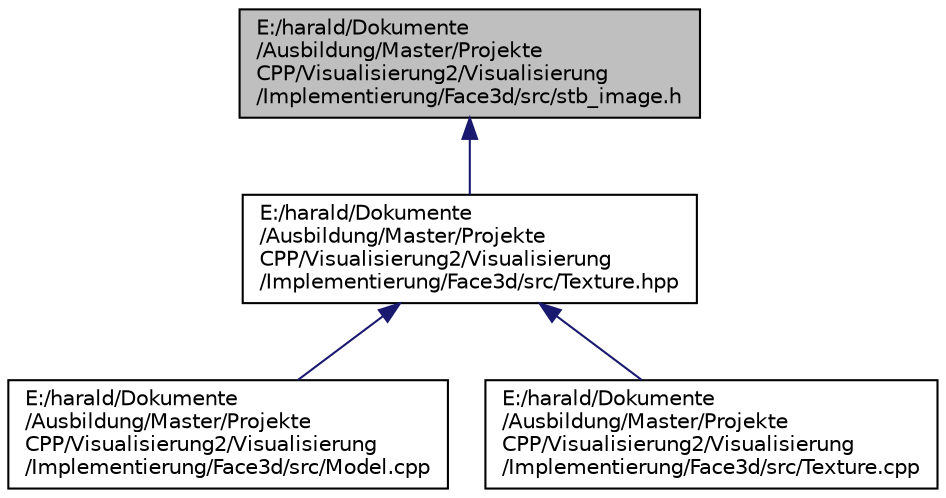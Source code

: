 digraph "E:/harald/Dokumente/Ausbildung/Master/ProjekteCPP/Visualisierung2/Visualisierung/Implementierung/Face3d/src/stb_image.h"
{
  edge [fontname="Helvetica",fontsize="10",labelfontname="Helvetica",labelfontsize="10"];
  node [fontname="Helvetica",fontsize="10",shape=record];
  Node1 [label="E:/harald/Dokumente\l/Ausbildung/Master/Projekte\lCPP/Visualisierung2/Visualisierung\l/Implementierung/Face3d/src/stb_image.h",height=0.2,width=0.4,color="black", fillcolor="grey75", style="filled", fontcolor="black"];
  Node1 -> Node2 [dir="back",color="midnightblue",fontsize="10",style="solid"];
  Node2 [label="E:/harald/Dokumente\l/Ausbildung/Master/Projekte\lCPP/Visualisierung2/Visualisierung\l/Implementierung/Face3d/src/Texture.hpp",height=0.2,width=0.4,color="black", fillcolor="white", style="filled",URL="$_texture_8hpp.html"];
  Node2 -> Node3 [dir="back",color="midnightblue",fontsize="10",style="solid"];
  Node3 [label="E:/harald/Dokumente\l/Ausbildung/Master/Projekte\lCPP/Visualisierung2/Visualisierung\l/Implementierung/Face3d/src/Model.cpp",height=0.2,width=0.4,color="black", fillcolor="white", style="filled",URL="$_model_8cpp.html"];
  Node2 -> Node4 [dir="back",color="midnightblue",fontsize="10",style="solid"];
  Node4 [label="E:/harald/Dokumente\l/Ausbildung/Master/Projekte\lCPP/Visualisierung2/Visualisierung\l/Implementierung/Face3d/src/Texture.cpp",height=0.2,width=0.4,color="black", fillcolor="white", style="filled",URL="$_texture_8cpp.html"];
}
